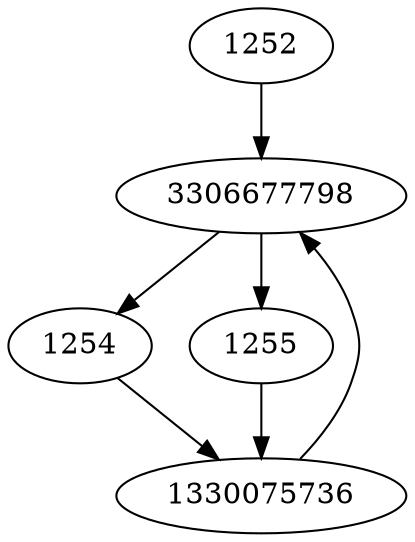 strict digraph  {
1252;
3306677798;
1254;
1255;
1330075736;
1252 -> 3306677798;
3306677798 -> 1254;
3306677798 -> 1255;
1254 -> 1330075736;
1255 -> 1330075736;
1330075736 -> 3306677798;
}
